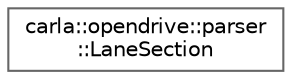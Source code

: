 digraph "类继承关系图"
{
 // INTERACTIVE_SVG=YES
 // LATEX_PDF_SIZE
  bgcolor="transparent";
  edge [fontname=Helvetica,fontsize=10,labelfontname=Helvetica,labelfontsize=10];
  node [fontname=Helvetica,fontsize=10,shape=box,height=0.2,width=0.4];
  rankdir="LR";
  Node0 [id="Node000000",label="carla::opendrive::parser\l::LaneSection",height=0.2,width=0.4,color="grey40", fillcolor="white", style="filled",URL="$d4/d23/structcarla_1_1opendrive_1_1parser_1_1LaneSection.html",tooltip=" "];
}
